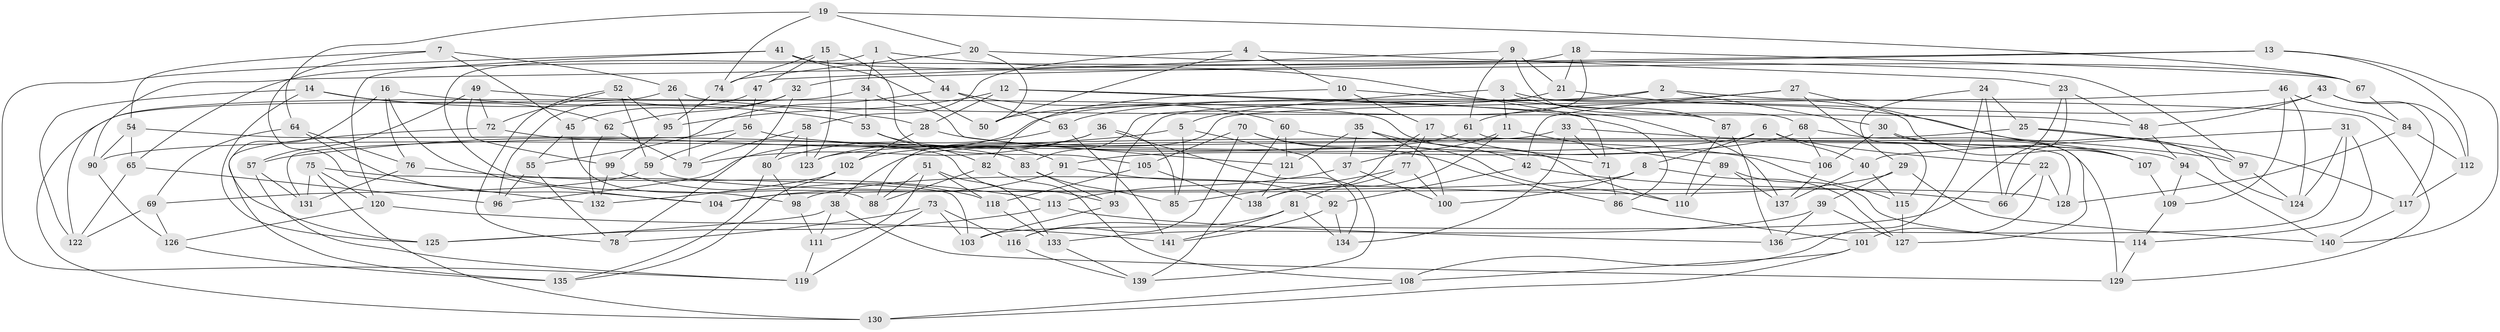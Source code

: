 // Generated by graph-tools (version 1.1) at 2025/11/02/27/25 16:11:44]
// undirected, 141 vertices, 282 edges
graph export_dot {
graph [start="1"]
  node [color=gray90,style=filled];
  1;
  2;
  3;
  4;
  5;
  6;
  7;
  8;
  9;
  10;
  11;
  12;
  13;
  14;
  15;
  16;
  17;
  18;
  19;
  20;
  21;
  22;
  23;
  24;
  25;
  26;
  27;
  28;
  29;
  30;
  31;
  32;
  33;
  34;
  35;
  36;
  37;
  38;
  39;
  40;
  41;
  42;
  43;
  44;
  45;
  46;
  47;
  48;
  49;
  50;
  51;
  52;
  53;
  54;
  55;
  56;
  57;
  58;
  59;
  60;
  61;
  62;
  63;
  64;
  65;
  66;
  67;
  68;
  69;
  70;
  71;
  72;
  73;
  74;
  75;
  76;
  77;
  78;
  79;
  80;
  81;
  82;
  83;
  84;
  85;
  86;
  87;
  88;
  89;
  90;
  91;
  92;
  93;
  94;
  95;
  96;
  97;
  98;
  99;
  100;
  101;
  102;
  103;
  104;
  105;
  106;
  107;
  108;
  109;
  110;
  111;
  112;
  113;
  114;
  115;
  116;
  117;
  118;
  119;
  120;
  121;
  122;
  123;
  124;
  125;
  126;
  127;
  128;
  129;
  130;
  131;
  132;
  133;
  134;
  135;
  136;
  137;
  138;
  139;
  140;
  141;
  1 -- 71;
  1 -- 44;
  1 -- 98;
  1 -- 34;
  2 -- 96;
  2 -- 30;
  2 -- 93;
  2 -- 129;
  3 -- 107;
  3 -- 87;
  3 -- 5;
  3 -- 11;
  4 -- 10;
  4 -- 50;
  4 -- 23;
  4 -- 58;
  5 -- 85;
  5 -- 139;
  5 -- 57;
  6 -- 40;
  6 -- 22;
  6 -- 90;
  6 -- 8;
  7 -- 26;
  7 -- 45;
  7 -- 54;
  7 -- 132;
  8 -- 100;
  8 -- 104;
  8 -- 127;
  9 -- 68;
  9 -- 47;
  9 -- 21;
  9 -- 61;
  10 -- 17;
  10 -- 87;
  10 -- 82;
  11 -- 89;
  11 -- 37;
  11 -- 138;
  12 -- 28;
  12 -- 137;
  12 -- 95;
  12 -- 86;
  13 -- 140;
  13 -- 112;
  13 -- 90;
  13 -- 32;
  14 -- 62;
  14 -- 53;
  14 -- 122;
  14 -- 125;
  15 -- 47;
  15 -- 123;
  15 -- 74;
  15 -- 105;
  16 -- 28;
  16 -- 104;
  16 -- 76;
  16 -- 125;
  17 -- 138;
  17 -- 106;
  17 -- 77;
  18 -- 21;
  18 -- 67;
  18 -- 65;
  18 -- 83;
  19 -- 64;
  19 -- 74;
  19 -- 67;
  19 -- 20;
  20 -- 97;
  20 -- 74;
  20 -- 50;
  21 -- 50;
  21 -- 124;
  22 -- 128;
  22 -- 66;
  22 -- 101;
  23 -- 66;
  23 -- 103;
  23 -- 48;
  24 -- 29;
  24 -- 108;
  24 -- 25;
  24 -- 66;
  25 -- 123;
  25 -- 97;
  25 -- 117;
  26 -- 122;
  26 -- 48;
  26 -- 79;
  27 -- 63;
  27 -- 115;
  27 -- 42;
  27 -- 107;
  28 -- 102;
  28 -- 71;
  29 -- 39;
  29 -- 140;
  29 -- 98;
  30 -- 127;
  30 -- 106;
  30 -- 107;
  31 -- 136;
  31 -- 40;
  31 -- 114;
  31 -- 124;
  32 -- 45;
  32 -- 78;
  32 -- 62;
  33 -- 71;
  33 -- 134;
  33 -- 38;
  33 -- 97;
  34 -- 130;
  34 -- 121;
  34 -- 53;
  35 -- 121;
  35 -- 37;
  35 -- 42;
  35 -- 100;
  36 -- 79;
  36 -- 85;
  36 -- 134;
  36 -- 123;
  37 -- 100;
  37 -- 113;
  38 -- 129;
  38 -- 111;
  38 -- 125;
  39 -- 127;
  39 -- 136;
  39 -- 133;
  40 -- 137;
  40 -- 115;
  41 -- 67;
  41 -- 50;
  41 -- 120;
  41 -- 119;
  42 -- 66;
  42 -- 92;
  43 -- 61;
  43 -- 112;
  43 -- 117;
  43 -- 48;
  44 -- 60;
  44 -- 63;
  44 -- 55;
  45 -- 55;
  45 -- 88;
  46 -- 88;
  46 -- 84;
  46 -- 109;
  46 -- 124;
  47 -- 56;
  47 -- 96;
  48 -- 94;
  49 -- 57;
  49 -- 72;
  49 -- 99;
  49 -- 110;
  51 -- 133;
  51 -- 88;
  51 -- 118;
  51 -- 111;
  52 -- 59;
  52 -- 72;
  52 -- 78;
  52 -- 95;
  53 -- 91;
  53 -- 82;
  54 -- 90;
  54 -- 93;
  54 -- 65;
  55 -- 96;
  55 -- 78;
  56 -- 131;
  56 -- 59;
  56 -- 115;
  57 -- 119;
  57 -- 131;
  58 -- 123;
  58 -- 79;
  58 -- 80;
  59 -- 128;
  59 -- 69;
  60 -- 121;
  60 -- 94;
  60 -- 139;
  61 -- 102;
  61 -- 128;
  62 -- 132;
  62 -- 79;
  63 -- 80;
  63 -- 141;
  64 -- 104;
  64 -- 76;
  64 -- 69;
  65 -- 96;
  65 -- 122;
  67 -- 84;
  68 -- 129;
  68 -- 106;
  68 -- 91;
  69 -- 126;
  69 -- 122;
  70 -- 86;
  70 -- 110;
  70 -- 105;
  70 -- 116;
  71 -- 86;
  72 -- 135;
  72 -- 83;
  73 -- 116;
  73 -- 119;
  73 -- 78;
  73 -- 103;
  74 -- 95;
  75 -- 130;
  75 -- 131;
  75 -- 120;
  75 -- 103;
  76 -- 113;
  76 -- 131;
  77 -- 100;
  77 -- 85;
  77 -- 81;
  80 -- 135;
  80 -- 98;
  81 -- 141;
  81 -- 134;
  81 -- 116;
  82 -- 88;
  82 -- 108;
  83 -- 93;
  83 -- 85;
  84 -- 112;
  84 -- 128;
  86 -- 101;
  87 -- 136;
  87 -- 110;
  89 -- 114;
  89 -- 110;
  89 -- 137;
  90 -- 126;
  91 -- 104;
  91 -- 92;
  92 -- 141;
  92 -- 134;
  93 -- 103;
  94 -- 140;
  94 -- 109;
  95 -- 99;
  97 -- 124;
  98 -- 111;
  99 -- 132;
  99 -- 118;
  101 -- 130;
  101 -- 108;
  102 -- 135;
  102 -- 132;
  105 -- 138;
  105 -- 118;
  106 -- 137;
  107 -- 109;
  108 -- 130;
  109 -- 114;
  111 -- 119;
  112 -- 117;
  113 -- 125;
  113 -- 136;
  114 -- 129;
  115 -- 127;
  116 -- 139;
  117 -- 140;
  118 -- 133;
  120 -- 126;
  120 -- 141;
  121 -- 138;
  126 -- 135;
  133 -- 139;
}
